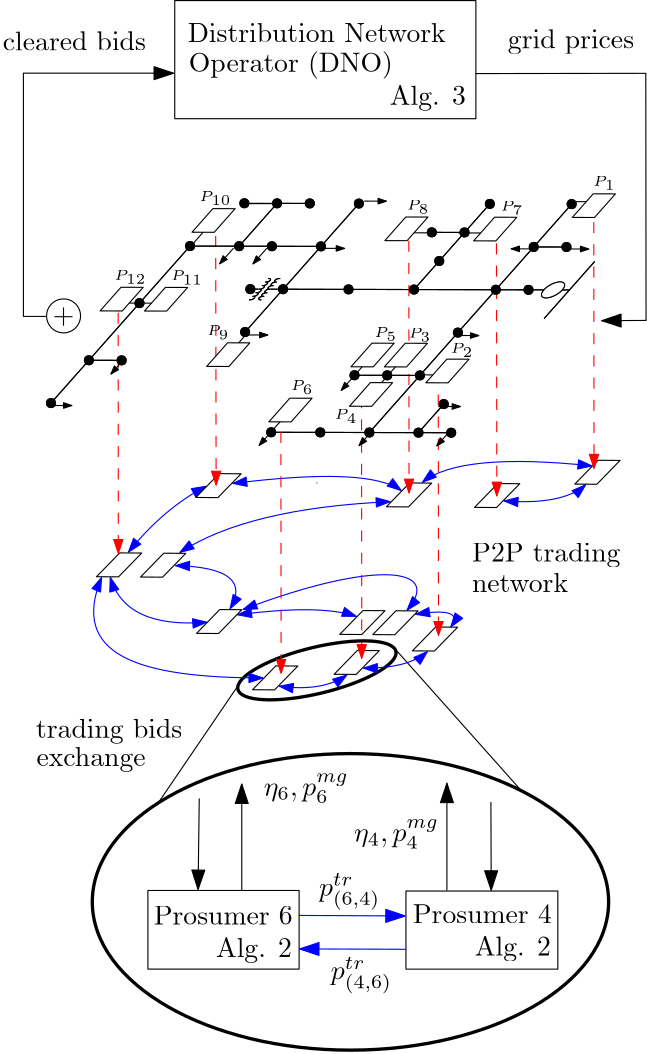 <?xml version="1.0"?>
<!DOCTYPE ipe SYSTEM "ipe.dtd">
<ipe version="70218" creator="Ipe 7.2.23">
<info created="D:20210319153732" modified="D:20220116161830"/>
<ipestyle name="basic">
<symbol name="arrow/arc(spx)">
<path stroke="sym-stroke" fill="sym-stroke" pen="sym-pen">
0 0 m
-1 0.333 l
-1 -0.333 l
h
</path>
</symbol>
<symbol name="arrow/farc(spx)">
<path stroke="sym-stroke" fill="white" pen="sym-pen">
0 0 m
-1 0.333 l
-1 -0.333 l
h
</path>
</symbol>
<symbol name="arrow/ptarc(spx)">
<path stroke="sym-stroke" fill="sym-stroke" pen="sym-pen">
0 0 m
-1 0.333 l
-0.8 0 l
-1 -0.333 l
h
</path>
</symbol>
<symbol name="arrow/fptarc(spx)">
<path stroke="sym-stroke" fill="white" pen="sym-pen">
0 0 m
-1 0.333 l
-0.8 0 l
-1 -0.333 l
h
</path>
</symbol>
<symbol name="mark/circle(sx)" transformations="translations">
<path fill="sym-stroke">
0.6 0 0 0.6 0 0 e
0.4 0 0 0.4 0 0 e
</path>
</symbol>
<symbol name="mark/disk(sx)" transformations="translations">
<path fill="sym-stroke">
0.6 0 0 0.6 0 0 e
</path>
</symbol>
<symbol name="mark/fdisk(sfx)" transformations="translations">
<group>
<path fill="sym-fill">
0.5 0 0 0.5 0 0 e
</path>
<path fill="sym-stroke" fillrule="eofill">
0.6 0 0 0.6 0 0 e
0.4 0 0 0.4 0 0 e
</path>
</group>
</symbol>
<symbol name="mark/box(sx)" transformations="translations">
<path fill="sym-stroke" fillrule="eofill">
-0.6 -0.6 m
0.6 -0.6 l
0.6 0.6 l
-0.6 0.6 l
h
-0.4 -0.4 m
0.4 -0.4 l
0.4 0.4 l
-0.4 0.4 l
h
</path>
</symbol>
<symbol name="mark/square(sx)" transformations="translations">
<path fill="sym-stroke">
-0.6 -0.6 m
0.6 -0.6 l
0.6 0.6 l
-0.6 0.6 l
h
</path>
</symbol>
<symbol name="mark/fsquare(sfx)" transformations="translations">
<group>
<path fill="sym-fill">
-0.5 -0.5 m
0.5 -0.5 l
0.5 0.5 l
-0.5 0.5 l
h
</path>
<path fill="sym-stroke" fillrule="eofill">
-0.6 -0.6 m
0.6 -0.6 l
0.6 0.6 l
-0.6 0.6 l
h
-0.4 -0.4 m
0.4 -0.4 l
0.4 0.4 l
-0.4 0.4 l
h
</path>
</group>
</symbol>
<symbol name="mark/cross(sx)" transformations="translations">
<group>
<path fill="sym-stroke">
-0.43 -0.57 m
0.57 0.43 l
0.43 0.57 l
-0.57 -0.43 l
h
</path>
<path fill="sym-stroke">
-0.43 0.57 m
0.57 -0.43 l
0.43 -0.57 l
-0.57 0.43 l
h
</path>
</group>
</symbol>
<symbol name="arrow/fnormal(spx)">
<path stroke="sym-stroke" fill="white" pen="sym-pen">
0 0 m
-1 0.333 l
-1 -0.333 l
h
</path>
</symbol>
<symbol name="arrow/pointed(spx)">
<path stroke="sym-stroke" fill="sym-stroke" pen="sym-pen">
0 0 m
-1 0.333 l
-0.8 0 l
-1 -0.333 l
h
</path>
</symbol>
<symbol name="arrow/fpointed(spx)">
<path stroke="sym-stroke" fill="white" pen="sym-pen">
0 0 m
-1 0.333 l
-0.8 0 l
-1 -0.333 l
h
</path>
</symbol>
<symbol name="arrow/linear(spx)">
<path stroke="sym-stroke" pen="sym-pen">
-1 0.333 m
0 0 l
-1 -0.333 l
</path>
</symbol>
<symbol name="arrow/fdouble(spx)">
<path stroke="sym-stroke" fill="white" pen="sym-pen">
0 0 m
-1 0.333 l
-1 -0.333 l
h
-1 0 m
-2 0.333 l
-2 -0.333 l
h
</path>
</symbol>
<symbol name="arrow/double(spx)">
<path stroke="sym-stroke" fill="sym-stroke" pen="sym-pen">
0 0 m
-1 0.333 l
-1 -0.333 l
h
-1 0 m
-2 0.333 l
-2 -0.333 l
h
</path>
</symbol>
<anglesize name="22.5 deg" value="22.5"/>
<anglesize name="30 deg" value="30"/>
<anglesize name="45 deg" value="45"/>
<anglesize name="60 deg" value="60"/>
<anglesize name="90 deg" value="90"/>
<arrowsize name="large" value="10"/>
<arrowsize name="small" value="5"/>
<arrowsize name="tiny" value="3"/>
<color name="blue" value="0 0 1"/>
<color name="brown" value="0.647 0.165 0.165"/>
<color name="darkblue" value="0 0 0.545"/>
<color name="darkcyan" value="0 0.545 0.545"/>
<color name="darkgray" value="0.663"/>
<color name="darkgreen" value="0 0.392 0"/>
<color name="darkmagenta" value="0.545 0 0.545"/>
<color name="darkorange" value="1 0.549 0"/>
<color name="darkred" value="0.545 0 0"/>
<color name="gold" value="1 0.843 0"/>
<color name="gray" value="0.745"/>
<color name="green" value="0 1 0"/>
<color name="lightblue" value="0.678 0.847 0.902"/>
<color name="lightcyan" value="0.878 1 1"/>
<color name="lightgray" value="0.827"/>
<color name="lightgreen" value="0.565 0.933 0.565"/>
<color name="lightyellow" value="1 1 0.878"/>
<color name="navy" value="0 0 0.502"/>
<color name="orange" value="1 0.647 0"/>
<color name="pink" value="1 0.753 0.796"/>
<color name="purple" value="0.627 0.125 0.941"/>
<color name="red" value="1 0 0"/>
<color name="seagreen" value="0.18 0.545 0.341"/>
<color name="turquoise" value="0.251 0.878 0.816"/>
<color name="violet" value="0.933 0.51 0.933"/>
<color name="yellow" value="1 1 0"/>
<dashstyle name="dash dot dotted" value="[4 2 1 2 1 2] 0"/>
<dashstyle name="dash dotted" value="[4 2 1 2] 0"/>
<dashstyle name="dashed" value="[4] 0"/>
<dashstyle name="dotted" value="[1 3] 0"/>
<gridsize name="10 pts (~3.5 mm)" value="10"/>
<gridsize name="14 pts (~5 mm)" value="14"/>
<gridsize name="16 pts (~6 mm)" value="16"/>
<gridsize name="20 pts (~7 mm)" value="20"/>
<gridsize name="28 pts (~10 mm)" value="28"/>
<gridsize name="32 pts (~12 mm)" value="32"/>
<gridsize name="4 pts" value="4"/>
<gridsize name="56 pts (~20 mm)" value="56"/>
<gridsize name="8 pts (~3 mm)" value="8"/>
<opacity name="10%" value="0.1"/>
<opacity name="30%" value="0.3"/>
<opacity name="50%" value="0.5"/>
<opacity name="75%" value="0.75"/>
<pen name="fat" value="1.2"/>
<pen name="heavier" value="0.8"/>
<pen name="ultrafat" value="2"/>
<symbolsize name="large" value="5"/>
<symbolsize name="small" value="2"/>
<symbolsize name="tiny" value="1.1"/>
<textsize name="Huge" value="\Huge"/>
<textsize name="LARGE" value="\LARGE"/>
<textsize name="Large" value="\Large"/>
<textsize name="footnote" value="\footnotesize"/>
<textsize name="huge" value="\huge"/>
<textsize name="large" value="\large"/>
<textsize name="small" value="\small"/>
<textsize name="tiny" value="\tiny"/>
<textstyle name="center" begin="\begin{center}" end="\end{center}"/>
<textstyle name="item" begin="\begin{itemize}\item{}" end="\end{itemize}"/>
<textstyle name="itemize" begin="\begin{itemize}" end="\end{itemize}"/>
<tiling name="falling" angle="-60" step="4" width="1"/>
<tiling name="rising" angle="30" step="4" width="1"/>
</ipestyle>
<page>
<layer name="alpha"/>
<view layers="alpha" active="alpha"/>
<path layer="alpha" matrix="-0.119815 -0.123008 0.173418 -0.00119938 246.345 536.494" stroke="blue" arrow="normal/small" rarrow="normal/small">
96.9646 95.6277 m
44.8248 340.329
114.147 457.052 c
</path>
<path matrix="-0.116077 -0.119169 0.168141 -0.00116289 247.589 533.878" stroke="black" cap="1">
75.0422 253.825 m
75.0422 253.825 l
</path>
<path matrix="-0.119398 -0.122579 0.182921 -0.00126511 244.266 535.197" stroke="blue" arrow="normal/small" rarrow="normal/small">
95.5841 47.6963 m
160.802 7.10618
288.957 21.7004 c
</path>
<path matrix="-0.117503 -0.120634 0.169281 -0.00117077 244.602 533.866" stroke="blue" arrow="normal/small" rarrow="normal/small">
321.794 141.19 m
325.899 311.76
448.581 345.053 c
</path>
<path matrix="-0.11798 -0.121124 0.174042 -0.0012037 243.987 534.301" stroke="blue" arrow="normal/small" rarrow="normal/small">
360.339 32.7386 m
511.663 167.038
490.586 320.523 c
</path>
<path matrix="-0.109583 -0.112503 0.174221 -0.00120494 239.972 530.512" stroke="blue" arrow="normal/small" rarrow="normal/small">
470.089 370.629 m
433.947 518.161
472.459 617.108 c
</path>
<path matrix="-0.116357 -0.119457 0.167916 -0.00116133 246.767 533.159" stroke="blue" arrow="normal/small" rarrow="normal/small">
449.075 360.168 m
296.803 536.732
316.948 699.077
447.89 710.927 c
</path>
<path matrix="-0.115049 -0.118115 0.172023 -0.00118974 245.955 535.085" stroke="blue" arrow="normal/small" rarrow="normal/small">
136.345 689.869 m
148.195 820.218
85.9825 826.736 c
</path>
<path matrix="-0.116422 -0.119524 0.168591 -0.001166 246.155 534.194" stroke="blue" arrow="normal/small" rarrow="normal/small">
287.954 116.445 m
153.954 169.445
131.954 457.445 c
</path>
<path matrix="-0.710826 -0.729766 1.05387 -0.00728874 -168.598 807.278" stroke="blue" arrow="normal/small" rarrow="normal/small">
444.52 760.731 m
440.432 774.966
450.58 776.799 c
</path>
<path matrix="-0.696128 -0.714677 0.991343 -0.00685628 -241.717 686.776" stroke="black">
208 784 m
208 776 l
220 776 l
220 784 l
h
</path>
<path matrix="-0.696128 -0.714677 0.991343 -0.00685628 -314.45 632.597" stroke="black">
208 784 m
208 776 l
220 776 l
220 784 l
h
</path>
<path matrix="-0.696128 -0.714677 0.991343 -0.00685628 -326.346 632.679" stroke="black">
208 784 m
208 776 l
220 776 l
220 784 l
h
</path>
<path matrix="-0.696128 -0.714677 0.991343 -0.00685628 -328.372 618.304" stroke="black">
208 784 m
208 776 l
220 776 l
220 784 l
h
</path>
<path matrix="-0.696128 -0.714677 0.991343 -0.00685628 -357.734 612.751" stroke="black">
208 784 m
208 776 l
220 776 l
220 784 l
h
</path>
<path matrix="-0.696128 -0.714677 0.991343 -0.00685628 -300.192 626.743" stroke="black">
208 784 m
208 776 l
220 776 l
220 784 l
h
</path>
<path matrix="-0.696128 -0.714677 0.991343 -0.00685628 -309.551 678.611" stroke="black">
208 784 m
208 776 l
220 776 l
220 784 l
h
</path>
<path matrix="-0.696128 -0.714677 0.991343 -0.00685628 -398.058 653.321" stroke="black">
208 784 m
208 776 l
220 776 l
220 784 l
h
</path>
<path matrix="-0.696128 -0.714677 0.991343 -0.00685628 -378.144 681.963" stroke="black">
208 784 m
208 776 l
220 776 l
220 784 l
h
</path>
<path matrix="-0.696128 -0.714677 0.991343 -0.00685628 -377.896 633.036" stroke="black">
208 784 m
208 776 l
220 776 l
220 784 l
h
</path>
<path matrix="-0.696128 -0.714677 0.991343 -0.00685628 -277.828 678.391" stroke="black">
208 784 m
208 776 l
220 776 l
220 784 l
h
</path>
<path matrix="-0.696128 -0.714677 0.991343 -0.00685628 -413.919 653.431" stroke="black">
208 784 m
208 776 l
220 776 l
220 784 l
h
</path>
<path matrix="-0.687777 -0.706103 0.989982 -0.00684687 -128.363 797.966" stroke="blue" arrow="normal/small" rarrow="normal/small">
379.765 716.317 m
364.316 719.24
370.913 771.766 c
</path>
<path matrix="1.79554 0 0 0.851246 -308.211 86.1912" stroke="red" dash="dashed" arrow="normal/small">
383.978 634.801 m
384.027 521.25 l
</path>
<path matrix="2.8807 0 0 0.871606 -759.929 65.5987" stroke="red" dash="dashed" arrow="normal/small">
383.978 634.801 m
384.027 521.25 l
</path>
<path matrix="1.76049 0 0 0.834629 -350.737 34.6982" stroke="red" dash="dashed" arrow="normal/small">
383.978 634.801 m
384.027 521.25 l
</path>
<path matrix="1.83673 0 0 0.870774 -390.617 67.1055" stroke="red" dash="dashed" arrow="normal/small">
383.978 634.801 m
384.027 521.25 l
</path>
<path matrix="1.27555 0 0 0.833617 -279.767 64.7405" stroke="red" dash="dashed" arrow="normal/small">
383.978 634.801 m
384.027 521.25 l
</path>
<path matrix="3.41987 0 0 0.860771 -1068.04 75.1737" stroke="red" dash="dashed" arrow="normal/small">
383.978 634.801 m
384.027 521.25 l
</path>
<path matrix="0.678521 0 0 0.882318 78.0606 62.8187" stroke="black">
224.5 720.24 m
224.5 672.031 l
384.27 672.031 l
384.27 720.24 l
h
</path>
<use matrix="-0.284473 -0.321206 0.36822 -0.00094181 136.806 651.381" name="mark/disk(sx)" pos="80 704" size="normal" stroke="black"/>
<use matrix="-0.284473 -0.321206 0.36822 -0.00094181 136.806 651.381" name="mark/disk(sx)" pos="128 704" size="normal" stroke="black"/>
<use matrix="-0.284473 -0.321206 0.36822 -0.00094181 136.806 651.381" name="mark/disk(sx)" pos="176 704" size="normal" stroke="black"/>
<use matrix="-0.284473 -0.321206 0.36822 -0.00094181 136.806 651.381" name="mark/disk(sx)" pos="224 704" size="normal" stroke="black"/>
<use matrix="-0.284473 -0.321206 0.36822 -0.00094181 136.806 651.381" name="mark/disk(sx)" pos="272 704" size="normal" stroke="black"/>
<use matrix="-0.284473 -0.321206 0.36822 -0.00094181 132.255 646.241" name="mark/disk(sx)" pos="320 704" size="normal" stroke="black"/>
<use matrix="-0.284473 -0.321206 0.36822 -0.00094181 132.255 646.241" name="mark/disk(sx)" pos="320 752" size="normal" stroke="black"/>
<use matrix="-0.284473 -0.321206 0.36822 -0.00094181 132.255 646.241" name="mark/disk(sx)" pos="320 784" size="normal" stroke="black"/>
<use matrix="-0.284473 -0.321206 0.36822 -0.00094181 132.255 646.241" name="mark/disk(sx)" pos="288 752" size="normal" stroke="black"/>
<use matrix="-0.284473 -0.321206 0.36822 -0.00094181 132.255 646.241" name="mark/disk(sx)" pos="320 656" size="normal" stroke="black"/>
<use matrix="-0.284473 -0.321206 0.36822 -0.00094181 132.255 646.241" name="mark/disk(sx)" pos="320 608" size="normal" stroke="black"/>
<use matrix="-0.284473 -0.321206 0.36822 -0.00094181 136.806 651.381" name="mark/disk(sx)" pos="272 672" size="normal" stroke="black"/>
<use matrix="-0.284473 -0.321206 0.36822 -0.00094181 136.806 651.381" name="mark/disk(sx)" pos="272 640" size="normal" stroke="black"/>
<path matrix="-0.284473 -0.321206 0.36822 -0.00094181 136.806 651.381" stroke="black">
336 784 m
336 752 l
336 752 l
</path>
<path matrix="-0.284473 -0.321206 0.36822 -0.00094181 136.806 651.381" stroke="black">
336 752 m
304 752 l
</path>
<path matrix="-0.284473 -0.321206 0.36822 -0.00094181 136.806 651.381" stroke="black">
336 752 m
336 704 l
</path>
<path matrix="-0.284473 -0.321206 0.36822 -0.00094181 136.806 651.381" stroke="black">
336 704 m
336 656 l
</path>
<path matrix="-0.284473 -0.321206 0.36822 -0.00094181 136.806 651.381" stroke="black">
336 656 m
336 608 l
</path>
<path matrix="-0.284473 -0.321206 0.36822 -0.00094181 136.806 651.381" stroke="black">
336 704 m
272 704 l
</path>
<path matrix="-0.284473 -0.321206 0.36822 -0.00094181 136.806 651.381" stroke="black">
272 704 m
272 672 l
</path>
<path matrix="-0.284473 -0.321206 0.36822 -0.00094181 136.806 651.381" stroke="black">
272 672 m
272 640 l
</path>
<path matrix="-0.284473 -0.321206 0.36822 -0.00094181 136.806 651.381" stroke="black">
272 704 m
224 704 l
</path>
<path matrix="-0.284473 -0.321206 0.36822 -0.00094181 136.806 651.381" stroke="black">
224 704 m
176 704 l
</path>
<path matrix="-0.284473 -0.321206 0.36822 -0.00094181 136.806 651.381" stroke="black">
176 704 m
128 704 l
</path>
<path matrix="-0.284473 -0.321206 0.36822 -0.00094181 136.806 651.381" stroke="black">
128 704 m
80 704 l
</path>
<use matrix="-0.284473 -0.321206 0.36822 -0.00094181 136.806 651.381" name="mark/disk(sx)" pos="176 736" size="normal" stroke="black"/>
<use matrix="-0.284473 -0.321206 0.36822 -0.00094181 136.806 651.381" name="mark/disk(sx)" pos="128 736" size="normal" stroke="black"/>
<use matrix="-0.284473 -0.321206 0.36822 -0.00094181 136.806 651.381" name="mark/disk(sx)" pos="176 624" size="normal" stroke="black"/>
<use matrix="-0.284473 -0.321206 0.36822 -0.00094181 136.806 651.381" name="mark/disk(sx)" pos="144 624" size="normal" stroke="black"/>
<use matrix="-0.284473 -0.321206 0.36822 -0.00094181 136.806 651.381" name="mark/disk(sx)" pos="112 624" size="normal" stroke="black"/>
<use matrix="-0.284473 -0.321206 0.36822 -0.00094181 136.806 651.381" name="mark/disk(sx)" pos="80 624" size="normal" stroke="black"/>
<use matrix="-0.284473 -0.321206 0.36822 -0.00094181 136.806 651.381" name="mark/disk(sx)" pos="112 592" size="normal" stroke="black"/>
<use matrix="-0.284473 -0.321206 0.36822 -0.00094181 136.806 651.381" name="mark/disk(sx)" pos="176 560" size="normal" stroke="black"/>
<use matrix="-0.284473 -0.321206 0.36822 -0.00094181 136.806 651.381" name="mark/disk(sx)" pos="176 496" size="normal" stroke="black"/>
<use matrix="-0.284473 -0.321206 0.36822 -0.00094181 136.806 651.381" name="mark/disk(sx)" pos="224 496" size="normal" stroke="black"/>
<use matrix="-0.284473 -0.321206 0.36822 -0.00094181 136.806 651.381" name="mark/disk(sx)" pos="128 496" size="normal" stroke="black"/>
<use matrix="-0.284473 -0.321206 0.36822 -0.00094181 136.806 651.381" name="mark/disk(sx)" pos="80 496" size="normal" stroke="black"/>
<use matrix="-0.284473 -0.321206 0.36822 -0.00094181 136.806 651.381" name="mark/disk(sx)" pos="128 448" size="normal" stroke="black"/>
<use matrix="-0.284473 -0.321206 0.36822 -0.00094181 136.806 651.381" name="mark/disk(sx)" pos="128 416" size="normal" stroke="black"/>
<use matrix="-0.284473 -0.321206 0.36822 -0.00094181 136.806 651.381" name="mark/disk(sx)" pos="128 368" size="normal" stroke="black"/>
<path matrix="-0.284473 -0.321206 0.36822 -0.00094181 136.806 651.381" stroke="black">
176 736 m
176 704 l
</path>
<path matrix="-0.284473 -0.321206 0.36822 -0.00094181 136.806 651.381" stroke="black">
128 736 m
128 704 l
</path>
<path matrix="-0.284473 -0.321206 0.36822 -0.00094181 136.806 651.381" stroke="black">
176 704 m
176 624 l
</path>
<path matrix="-0.284473 -0.321206 0.36822 -0.00094181 136.806 651.381" stroke="black">
176 624 m
176 560 l
</path>
<path matrix="-0.284473 -0.321206 0.36822 -0.00094181 136.806 651.381" stroke="black">
176 624 m
144 624 l
</path>
<path matrix="-0.284473 -0.321206 0.36822 -0.00094181 136.806 651.381" stroke="black">
144 624 m
112 624 l
</path>
<path matrix="-0.284473 -0.321206 0.36822 -0.00094181 136.806 651.381" stroke="black">
112 624 m
80 624 l
</path>
<path matrix="-0.284473 -0.321206 0.36822 -0.00094181 136.806 651.381" stroke="black">
112 624 m
112 592 l
</path>
<path matrix="-0.284473 -0.321206 0.36822 -0.00094181 136.806 651.381" stroke="black">
176 560 m
176 496 l
</path>
<path matrix="-0.284473 -0.321206 0.36822 -0.00094181 136.806 651.381" stroke="black">
176 496 m
224 496 l
</path>
<path matrix="-0.284473 -0.321206 0.36822 -0.00094181 136.806 651.381" stroke="black">
176 496 m
128 496 l
</path>
<path matrix="-0.284473 -0.321206 0.36822 -0.00094181 136.806 651.381" stroke="black">
128 496 m
80 496 l
</path>
<path matrix="-0.284473 -0.321206 0.36822 -0.00094181 136.806 651.381" stroke="black">
128 496 m
128 448 l
</path>
<path matrix="-0.284473 -0.321206 0.36822 -0.00094181 136.806 651.381" stroke="black">
128 448 m
128 416 l
</path>
<path matrix="-0.284473 -0.321206 0.36822 -0.00094181 136.806 651.381" stroke="black">
128 416 m
128 368 l
</path>
<use matrix="-0.284473 -0.321206 0.36822 -0.00094181 136.806 651.381" name="mark/disk(sx)" pos="80 416" size="normal" stroke="black"/>
<use matrix="-0.284473 -0.321206 0.36822 -0.00094181 136.806 651.381" name="mark/disk(sx)" pos="80 448" size="normal" stroke="black"/>
<use matrix="-0.284473 -0.321206 0.36822 -0.00094181 136.806 651.381" name="mark/disk(sx)" pos="80 384" size="normal" stroke="black"/>
<use matrix="-0.284473 -0.321206 0.36822 -0.00094181 136.806 651.381" name="mark/disk(sx)" pos="192 368" size="normal" stroke="black"/>
<use matrix="-0.284473 -0.321206 0.36822 -0.00094181 136.806 651.381" name="mark/disk(sx)" pos="256 368" size="normal" stroke="black"/>
<use matrix="-0.284473 -0.321206 0.36822 -0.00094181 136.806 651.381" name="mark/disk(sx)" pos="304 368" size="normal" stroke="black"/>
<path matrix="-0.284473 -0.321206 0.36822 -0.00094181 136.806 651.381" stroke="black">
128 416 m
80 416 l
</path>
<path matrix="-0.284473 -0.321206 0.36822 -0.00094181 136.806 651.381" stroke="black">
80 416 m
80 448 l
</path>
<path matrix="-0.284473 -0.321206 0.36822 -0.00094181 136.701 651.262" stroke="black">
80 416 m
80 384 l
</path>
<path matrix="-0.284473 -0.321206 0.36822 -0.00094181 136.806 651.381" stroke="black">
128 368 m
192 368 l
</path>
<path matrix="-0.284473 -0.321206 0.36822 -0.00094181 136.806 651.381" stroke="black">
192 368 m
256 368 l
</path>
<path matrix="-0.284473 -0.321206 0.36822 -0.00094181 136.806 651.381" stroke="black">
256 368 m
304 368 l
</path>
<use matrix="-0.284473 -0.321206 0.36822 -0.00094181 136.806 651.381" name="mark/disk(sx)" pos="176 464" size="normal" stroke="black"/>
<path matrix="-0.284473 -0.321206 0.36822 -0.00094181 139.752 651.373" stroke="black">
144 768 m
208 768 l
</path>
<path matrix="-0.284473 -0.321206 0.36822 -0.00094181 136.806 651.381" stroke="black">
176 776 m
176 768 l
</path>
<path matrix="-0.284473 -0.321206 0.36822 -0.00094181 136.806 651.381" stroke="black">
176 752 m
176 736 l
</path>
<path matrix="-0.284473 -0.321206 0.36822 -0.00094181 136.806 651.381" stroke="black" fill="white">
8.94427 0 0 8.94427 176 760 e
</path>
<path matrix="-0.284473 -0.321206 0.36822 -0.00094181 136.806 651.381" stroke="black">
176 464 m
176 472 l
176 472 l
</path>
<path matrix="-0.284473 -0.321206 0.36822 -0.00094181 136.806 651.381" stroke="black">
176 496 m
176 484 l
</path>
<path matrix="-0.284473 -0.321206 0.36822 -0.00094181 136.806 651.381" stroke="black">
164 484 m
164 480
168 480
168 484
168 484
168 480
172 480
172 484
172 484
172 480
176 480
176 484
176 484
176 480
180 480
180 484
180 484
180 480
184 480
184 484
184 484
184 480
188 480
188 484
188 484 c
</path>
<path matrix="0.284473 0.321206 -0.36822 0.00094181 388.69 537.416" stroke="black">
164 484 m
164 480
168 480
168 484
168 484
168 480
172 480
172 484
172 484
172 480
176 480
176 484
176 484
176 480
180 480
180 484
180 484
180 480
184 480
184 484
184 484
184 480
188 480
188 484
188 484 c
</path>
<use matrix="-0.284473 -0.321206 0.36822 -0.00094181 136.806 651.381" name="mark/disk(sx)" pos="256 400" size="normal" stroke="black"/>
<path matrix="-0.284473 -0.321206 0.36822 -0.00094181 136.806 651.381" stroke="black">
256 400 m
256 368 l
</path>
<use matrix="-0.284473 -0.321206 0.36822 -0.00094181 136.806 651.381" name="mark/disk(sx)" pos="80 704" size="normal" stroke="black"/>
<use matrix="-0.284473 -0.321206 0.36822 -0.00094181 136.806 651.381" name="mark/disk(sx)" pos="128 704" size="normal" stroke="black"/>
<use matrix="-0.284473 -0.321206 0.36822 -0.00094181 136.806 651.381" name="mark/disk(sx)" pos="176 704" size="normal" stroke="black"/>
<use matrix="-0.284473 -0.321206 0.36822 -0.00094181 136.806 651.381" name="mark/disk(sx)" pos="224 704" size="normal" stroke="black"/>
<use matrix="-0.284473 -0.321206 0.36822 -0.00094181 136.806 651.381" name="mark/disk(sx)" pos="272 704" size="normal" stroke="black"/>
<use matrix="-0.284473 -0.321206 0.36822 -0.00094181 132.255 646.241" name="mark/disk(sx)" pos="320 704" size="normal" stroke="black"/>
<use matrix="-0.284473 -0.321206 0.36822 -0.00094181 132.255 646.241" name="mark/disk(sx)" pos="320 752" size="normal" stroke="black"/>
<use matrix="-0.284473 -0.321206 0.36822 -0.00094181 132.255 646.241" name="mark/disk(sx)" pos="320 784" size="normal" stroke="black"/>
<use matrix="-0.284473 -0.321206 0.36822 -0.00094181 132.255 646.241" name="mark/disk(sx)" pos="288 752" size="normal" stroke="black"/>
<use matrix="-0.284473 -0.321206 0.36822 -0.00094181 132.255 646.241" name="mark/disk(sx)" pos="320 656" size="normal" stroke="black"/>
<use matrix="-0.284473 -0.321206 0.36822 -0.00094181 132.255 646.241" name="mark/disk(sx)" pos="320 608" size="normal" stroke="black"/>
<use matrix="-0.284473 -0.321206 0.36822 -0.00094181 136.806 651.381" name="mark/disk(sx)" pos="272 672" size="normal" stroke="black"/>
<use matrix="-0.284473 -0.321206 0.36822 -0.00094181 136.806 651.381" name="mark/disk(sx)" pos="272 640" size="normal" stroke="black"/>
<path matrix="-0.284473 -0.321206 0.36822 -0.00094181 136.806 651.381" stroke="black">
336 784 m
336 752 l
336 752 l
</path>
<path matrix="-0.284473 -0.321206 0.36822 -0.00094181 136.806 651.381" stroke="black">
336 752 m
304 752 l
</path>
<path matrix="-0.284473 -0.321206 0.36822 -0.00094181 136.806 651.381" stroke="black">
336 752 m
336 704 l
</path>
<path matrix="-0.284473 -0.321206 0.36822 -0.00094181 136.806 651.381" stroke="black">
336 704 m
336 656 l
</path>
<path matrix="-0.284473 -0.321206 0.36822 -0.00094181 136.806 651.381" stroke="black">
336 656 m
336 608 l
</path>
<path matrix="-0.284473 -0.321206 0.36822 -0.00094181 136.806 651.381" stroke="black">
336 704 m
272 704 l
</path>
<path matrix="-0.284473 -0.321206 0.36822 -0.00094181 136.806 651.381" stroke="black">
272 704 m
272 672 l
</path>
<path matrix="-0.284473 -0.321206 0.36822 -0.00094181 136.806 651.381" stroke="black">
272 672 m
272 640 l
</path>
<path matrix="-0.284473 -0.321206 0.36822 -0.00094181 136.806 651.381" stroke="black">
272 704 m
224 704 l
</path>
<path matrix="-0.284473 -0.321206 0.36822 -0.00094181 136.806 651.381" stroke="black">
224 704 m
176 704 l
</path>
<path matrix="-0.284473 -0.321206 0.36822 -0.00094181 136.806 651.381" stroke="black">
176 704 m
128 704 l
</path>
<path matrix="-0.284473 -0.321206 0.36822 -0.00094181 136.806 651.381" stroke="black">
128 704 m
80 704 l
</path>
<use matrix="-0.284473 -0.321206 0.36822 -0.00094181 136.806 651.381" name="mark/disk(sx)" pos="176 736" size="normal" stroke="black"/>
<use matrix="-0.284473 -0.321206 0.36822 -0.00094181 136.806 651.381" name="mark/disk(sx)" pos="128 736" size="normal" stroke="black"/>
<use matrix="-0.284473 -0.321206 0.36822 -0.00094181 136.806 651.381" name="mark/disk(sx)" pos="176 624" size="normal" stroke="black"/>
<use matrix="-0.284473 -0.321206 0.36822 -0.00094181 136.806 651.381" name="mark/disk(sx)" pos="144 624" size="normal" stroke="black"/>
<use matrix="-0.284473 -0.321206 0.36822 -0.00094181 136.806 651.381" name="mark/disk(sx)" pos="112 624" size="normal" stroke="black"/>
<use matrix="-0.284473 -0.321206 0.36822 -0.00094181 136.806 651.381" name="mark/disk(sx)" pos="80 624" size="normal" stroke="black"/>
<use matrix="-0.284473 -0.321206 0.36822 -0.00094181 136.806 651.381" name="mark/disk(sx)" pos="112 592" size="normal" stroke="black"/>
<use matrix="-0.284473 -0.321206 0.36822 -0.00094181 136.806 651.381" name="mark/disk(sx)" pos="176 560" size="normal" stroke="black"/>
<use matrix="-0.284473 -0.321206 0.36822 -0.00094181 136.806 651.381" name="mark/disk(sx)" pos="176 496" size="normal" stroke="black"/>
<use matrix="-0.284473 -0.321206 0.36822 -0.00094181 136.806 651.381" name="mark/disk(sx)" pos="224 496" size="normal" stroke="black"/>
<use matrix="-0.284473 -0.321206 0.36822 -0.00094181 136.806 651.381" name="mark/disk(sx)" pos="128 496" size="normal" stroke="black"/>
<use matrix="-0.284473 -0.321206 0.36822 -0.00094181 136.806 651.381" name="mark/disk(sx)" pos="80 496" size="normal" stroke="black"/>
<use matrix="-0.284473 -0.321206 0.36822 -0.00094181 136.806 651.381" name="mark/disk(sx)" pos="128 448" size="normal" stroke="black"/>
<use matrix="-0.284473 -0.321206 0.36822 -0.00094181 136.806 651.381" name="mark/disk(sx)" pos="128 416" size="normal" stroke="black"/>
<use matrix="-0.284473 -0.321206 0.36822 -0.00094181 136.806 651.381" name="mark/disk(sx)" pos="128 368" size="normal" stroke="black"/>
<path matrix="-0.284473 -0.321206 0.36822 -0.00094181 136.806 651.381" stroke="black">
176 736 m
176 704 l
</path>
<path matrix="-0.284473 -0.321206 0.36822 -0.00094181 136.806 651.381" stroke="black">
128 736 m
128 704 l
</path>
<path matrix="-0.284473 -0.321206 0.36822 -0.00094181 136.806 651.381" stroke="black">
176 704 m
176 624 l
</path>
<path matrix="-0.284473 -0.321206 0.36822 -0.00094181 136.806 651.381" stroke="black">
176 624 m
176 560 l
</path>
<path matrix="-0.284473 -0.321206 0.36822 -0.00094181 136.806 651.381" stroke="black">
176 624 m
144 624 l
</path>
<path matrix="-0.284473 -0.321206 0.36822 -0.00094181 136.806 651.381" stroke="black">
144 624 m
112 624 l
</path>
<path matrix="-0.284473 -0.321206 0.36822 -0.00094181 136.806 651.381" stroke="black">
112 624 m
80 624 l
</path>
<path matrix="-0.284473 -0.321206 0.36822 -0.00094181 136.806 651.381" stroke="black">
112 624 m
112 592 l
</path>
<path matrix="-0.284473 -0.321206 0.36822 -0.00094181 136.806 651.381" stroke="black">
176 560 m
176 496 l
</path>
<path matrix="-0.284473 -0.321206 0.36822 -0.00094181 136.806 651.381" stroke="black">
176 496 m
224 496 l
</path>
<path matrix="-0.284473 -0.321206 0.36822 -0.00094181 136.806 651.381" stroke="black">
176 496 m
128 496 l
</path>
<path matrix="-0.284473 -0.321206 0.36822 -0.00094181 136.806 651.381" stroke="black">
128 496 m
80 496 l
</path>
<path matrix="-0.284473 -0.321206 0.36822 -0.00094181 136.806 651.381" stroke="black">
128 496 m
128 448 l
</path>
<path matrix="-0.284473 -0.321206 0.36822 -0.00094181 136.806 651.381" stroke="black">
128 448 m
128 416 l
</path>
<path matrix="-0.284473 -0.321206 0.36822 -0.00094181 136.806 651.381" stroke="black">
128 416 m
128 368 l
</path>
<use matrix="-0.284473 -0.321206 0.36822 -0.00094181 136.806 651.381" name="mark/disk(sx)" pos="80 416" size="normal" stroke="black"/>
<use matrix="-0.284473 -0.321206 0.36822 -0.00094181 136.806 651.381" name="mark/disk(sx)" pos="80 448" size="normal" stroke="black"/>
<use matrix="-0.284473 -0.321206 0.36822 -0.00094181 136.806 651.381" name="mark/disk(sx)" pos="80 384" size="normal" stroke="black"/>
<use matrix="-0.284473 -0.321206 0.36822 -0.00094181 136.806 651.381" name="mark/disk(sx)" pos="192 368" size="normal" stroke="black"/>
<use matrix="-0.284473 -0.321206 0.36822 -0.00094181 136.806 651.381" name="mark/disk(sx)" pos="256 368" size="normal" stroke="black"/>
<use matrix="-0.284473 -0.321206 0.36822 -0.00094181 136.806 651.381" name="mark/disk(sx)" pos="304 368" size="normal" stroke="black"/>
<path matrix="-0.284473 -0.321206 0.36822 -0.00094181 136.806 651.381" stroke="black">
128 416 m
80 416 l
</path>
<path matrix="-0.284473 -0.321206 0.36822 -0.00094181 136.806 651.381" stroke="black">
80 416 m
80 448 l
</path>
<path matrix="-0.284473 -0.321206 0.36822 -0.00094181 136.806 651.381" stroke="black">
80 416 m
80 384 l
</path>
<path matrix="-0.284473 -0.321206 0.36822 -0.00094181 136.806 651.381" stroke="black">
128 368 m
192 368 l
</path>
<path matrix="-0.284473 -0.321206 0.36822 -0.00094181 136.806 651.381" stroke="black">
192 368 m
256 368 l
</path>
<path matrix="-0.284473 -0.321206 0.36822 -0.00094181 136.806 651.381" stroke="black">
256 368 m
304 368 l
</path>
<use matrix="-0.284473 -0.321206 0.36822 -0.00094181 136.806 651.381" name="mark/disk(sx)" pos="176 464" size="normal" stroke="black"/>
<path matrix="-0.284473 -0.321206 0.36822 -0.00094181 139.752 651.373" stroke="black">
144 768 m
208 768 l
</path>
<path matrix="-0.284473 -0.321206 0.36822 -0.00094181 136.806 651.381" stroke="black">
176 776 m
176 768 l
</path>
<path matrix="-0.284473 -0.321206 0.36822 -0.00094181 136.806 651.381" stroke="black">
176 752 m
176 736 l
</path>
<path matrix="-0.284473 -0.321206 0.36822 -0.00094181 136.806 651.381" stroke="black" fill="white">
8.94427 0 0 8.94427 176 760 e
</path>
<path matrix="-0.284473 -0.321206 0.36822 -0.00094181 136.806 651.381" stroke="black">
176 464 m
176 472 l
176 472 l
</path>
<path matrix="-0.284473 -0.321206 0.36822 -0.00094181 136.806 651.381" stroke="black">
176 496 m
176 484 l
</path>
<path matrix="-0.284473 -0.321206 0.36822 -0.00094181 136.806 651.381" stroke="black">
164 484 m
164 480
168 480
168 484
168 484
168 480
172 480
172 484
172 484
172 480
176 480
176 484
176 484
176 480
180 480
180 484
180 484
180 480
184 480
184 484
184 484
184 480
188 480
188 484
188 484 c
</path>
<path matrix="0.284473 0.321206 -0.36822 0.00094181 388.69 537.416" stroke="black">
164 484 m
164 480
168 480
168 484
168 484
168 480
172 480
172 484
172 484
172 480
176 480
176 484
176 484
176 480
180 480
180 484
180 484
180 480
184 480
184 484
184 484
184 480
188 480
188 484
188 484 c
</path>
<use matrix="-0.284473 -0.321206 0.36822 -0.00094181 136.806 651.381" name="mark/disk(sx)" pos="256 400" size="normal" stroke="black"/>
<path matrix="-0.284473 -0.321206 0.36822 -0.00094181 136.806 651.381" stroke="black">
256 400 m
256 368 l
</path>
<text matrix="-0.627558 -0.708592 0.999225 -0.00255574 -292.003 758.353" transformations="translations" pos="176 784" stroke="black" type="label" width="8.249" height="3.408" depth="1.49" valign="baseline" size="tiny" style="math">P_1</text>
<path matrix="-0.627558 -0.708592 0.999225 -0.00255574 -263.822 778.1" stroke="black" fill="1">
208 784 m
208 776 l
220 776 l
220 784 l
h
</path>
<text matrix="-0.627558 -0.708592 0.999225 -0.00255574 -358.403 703.685" transformations="translations" pos="176 784" stroke="black" type="label" width="8.249" height="3.408" depth="1.49" valign="baseline" size="tiny" style="math">P_{3}</text>
<path matrix="-0.627558 -0.708592 0.999225 -0.00255574 -331.501 724.299" stroke="black" fill="1">
208 784 m
208 776 l
220 776 l
220 784 l
h
</path>
<text matrix="-0.627558 -0.708592 0.999225 -0.00255574 -370.715 703.908" transformations="translations" pos="176 784" stroke="black" type="label" width="8.249" height="3.408" depth="1.49" valign="baseline" size="tiny" style="math">P_{5}</text>
<path matrix="-0.627558 -0.708592 0.999225 -0.00255574 -343.491 724.329" stroke="black">
208 784 m
208 776 l
220 776 l
220 784 l
h
</path>
<text matrix="-0.627558 -0.708592 0.999225 -0.00255574 -385.027 674.421" transformations="translations" pos="176 784" stroke="black" type="label" width="8.249" height="3.408" depth="1.49" valign="baseline" size="tiny" style="math">P_{4}</text>
<text matrix="-0.627558 -0.708592 0.999225 -0.00255574 -400.823 684.795" transformations="translations" pos="176 784" stroke="black" type="label" width="8.249" height="3.408" depth="1.49" valign="baseline" size="tiny" style="math">P_{6}</text>
<text matrix="-0.627558 -0.708592 0.999225 -0.00255574 -343.256 698.229" transformations="translations" pos="176 784" stroke="black" type="label" width="8.249" height="3.408" depth="1.49" valign="baseline" size="tiny" style="math">P_{2}</text>
<path matrix="-0.627558 -0.708592 0.999225 -0.00255574 -316.537 718.579" stroke="black" fill="1">
208 784 m
208 776 l
220 776 l
220 784 l
h
</path>
<text matrix="-0.627558 -0.708592 0.999225 -0.00255574 -359.074 749.774" transformations="translations" pos="176 784" stroke="black" type="label" width="8.249" height="3.408" depth="1.49" valign="baseline" size="tiny" style="math">P_8</text>
<path matrix="-0.627558 -0.708592 0.999225 -0.00255574 -331.306 769.751" stroke="black" fill="1">
208 784 m
208 776 l
220 776 l
220 784 l
h
</path>
<text matrix="-0.627558 -0.708592 0.999225 -0.00255574 -444.002 724.314" transformations="translations" pos="176 784" stroke="black" type="label" width="11.639" height="3.408" depth="1.49" valign="baseline" size="tiny" style="math">P_{11}</text>
<path matrix="-0.627558 -0.708592 0.999225 -0.00255574 -417.848 744.405" stroke="black">
208 784 m
208 776 l
220 776 l
220 784 l
h
</path>
<text matrix="-0.627558 -0.708592 0.999225 -0.00255574 -433.721 752.875" transformations="translations" pos="176 784" stroke="black" type="label" width="11.639" height="3.408" depth="1.49" valign="baseline" size="tiny" style="math">P_{10}</text>
<path matrix="-0.627558 -0.708592 0.999225 -0.00255574 -400.74 772.769" stroke="black" fill="1">
208 784 m
208 776 l
220 776 l
220 784 l
h
</path>
<text matrix="-0.627558 -0.708592 0.999225 -0.00255574 -431.042 704.478" transformations="translations" pos="176 784" stroke="black" type="label" width="8.249" height="3.408" depth="1.49" valign="baseline" size="tiny" style="math">P_9</text>
<path matrix="-0.627558 -0.708592 0.999225 -0.00255574 -395.451 724.462" stroke="black" fill="1">
208 784 m
208 776 l
220 776 l
220 784 l
h
</path>
<text matrix="-0.627558 -0.708592 0.999225 -0.00255574 -325.274 749.41" transformations="translations" pos="176 784" stroke="black" type="label" width="8.249" height="3.408" depth="1.49" valign="baseline" size="tiny" style="math">P_7</text>
<path matrix="-0.627558 -0.708592 0.999225 -0.00255574 -299.331 769.669" stroke="black" fill="1">
208 784 m
208 776 l
220 776 l
220 784 l
h
</path>
<path matrix="-0.627558 -0.708592 0.999225 -0.00255574 -259.825 778.09" stroke="black">
212 768 m
212 772 l
</path>
<path matrix="-0.627558 -0.708592 0.999225 -0.00255574 -259.825 778.09" stroke="black">
300 768 m
300 772 l
</path>
<path matrix="-0.627558 -0.708592 0.999225 -0.00255574 -259.825 778.09" stroke="black">
300 756 m
296 756 l
</path>
<path matrix="-0.627558 -0.708592 0.999225 -0.00255574 -259.825 778.09" stroke="black">
300 756 m
304 756 l
</path>
<path matrix="-0.627558 -0.708592 0.999225 -0.00255574 -259.825 778.09" stroke="black">
300 744 m
296 744 l
</path>
<path matrix="-0.627558 -0.708592 0.999225 -0.00255574 -259.825 778.09" stroke="black">
324 732 m
328 732 l
</path>
<path matrix="-0.627558 -0.708592 0.999225 -0.00255574 -259.825 778.09" stroke="black">
228 720 m
228 728 l
</path>
<path matrix="-0.627558 -0.708592 0.999225 -0.00255574 -259.825 778.09" stroke="black">
284 692 m
280 692 l
</path>
<path matrix="-0.627558 -0.708592 0.999225 -0.00255574 -259.825 778.09" stroke="black">
264 648 m
264 644 l
</path>
<path matrix="-0.627558 -0.708592 0.999225 -0.00255574 -259.825 778.09" stroke="black">
228 644 m
236 644 l
</path>
<path matrix="-0.627558 -0.708592 0.999225 -0.00255574 -259.825 778.09" stroke="black">
228 736 m
228 744 l
</path>
<text matrix="-0.627558 -0.708592 0.999225 -0.00255574 -464.342 724.53" transformations="translations" pos="176 784" stroke="black" type="label" width="11.639" height="3.408" depth="1.49" valign="baseline" size="tiny" style="math">P_{12}</text>
<path matrix="-0.627558 -0.708592 0.999225 -0.00255574 -433.836 744.446" stroke="black" fill="1">
208 784 m
208 776 l
220 776 l
220 784 l
h
</path>
<path matrix="-0.627558 -0.708592 0.999225 -0.00255574 -259.825 778.09" stroke="black">
264 640 m
264 644 l
</path>
<path matrix="-0.627558 -0.708592 0.999225 -0.00255574 -259.825 778.09" stroke="black" arrow="normal/tiny">
328 732 m
336 732 l
</path>
<path matrix="-0.627558 -0.708592 0.999225 -0.00255574 -259.825 778.09" stroke="black" arrow="normal/tiny">
280 692 m
280 700 l
</path>
<path matrix="-0.627558 -0.708592 0.999225 -0.00255574 -259.825 778.09" stroke="black" arrow="normal/tiny">
212 692 m
212 700 l
</path>
<path matrix="-0.627558 -0.708592 0.999225 -0.00255574 -259.825 778.09" stroke="black" arrow="normal/tiny">
316 644 m
316 652 l
</path>
<path matrix="-0.627558 -0.708592 0.999225 -0.00255574 -259.825 778.09" stroke="black" arrow="normal/tiny">
236 672 m
244 672 l
</path>
<path matrix="-0.627558 -0.708592 0.999225 -0.00255574 -259.825 778.09" stroke="black" arrow="normal/tiny">
292 656 m
300 656 l
</path>
<path matrix="-0.627558 -0.708592 0.999225 -0.00255574 -259.825 778.09" stroke="black" arrow="normal/tiny">
236 692 m
236 700 l
</path>
<path matrix="-0.627558 -0.708592 0.999225 -0.00255574 -259.825 778.09" stroke="black" arrow="normal/tiny">
236 780 m
236 788 l
</path>
<path matrix="-0.627558 -0.708592 0.999225 -0.00255574 -259.825 778.09" stroke="black" arrow="normal/tiny">
236 768 m
236 760 l
</path>
<path matrix="-0.627558 -0.708592 0.999225 -0.00255574 -259.825 778.09" stroke="black" arrow="normal/tiny">
280 768 m
280 776 l
</path>
<path matrix="-0.627558 -0.708592 0.999225 -0.00255574 -259.825 778.09" stroke="black" arrow="normal/tiny">
300 744 m
308 744 l
</path>
<path matrix="-0.627558 -0.708592 0.999225 -0.00255574 -259.825 778.09" stroke="black" arrow="normal/tiny">
328 796 m
336 796 l
</path>
<path matrix="-0.627558 -0.708592 0.999225 -0.00255574 -271.815 778.121" stroke="black" arrow="normal/tiny">
236 672 m
244 672 l
</path>
<path matrix="-0.627558 -0.708592 0.999225 -0.00255574 -266.429 752.54" stroke="black" arrow="normal/tiny">
280 768 m
280 776 l
</path>
<text matrix="1 0 0 1 -15.5247 -80.8233" transformations="translations" pos="323.316 741.625" stroke="black" type="label" width="27.397" height="6.926" depth="1.93" valign="baseline">Alg. 3</text>
<text matrix="1 0 0 1 -105.025 -27.9209" transformations="translations" pos="442.456 524.256" stroke="black" type="label" width="53.439" height="6.926" depth="1.93" valign="baseline">P2P trading</text>
<text matrix="1 0 0 1 -128.267 -58.7373" transformations="translations" pos="465.638 544.147" stroke="black" type="label" width="34.62" height="6.918" depth="0" valign="baseline">network</text>
<text matrix="1 0.00051801 -0.00051801 1 -158.814 107.012" pos="509.404 573.823" stroke="black" type="label" width="45.496" height="6.926" depth="1.93" valign="baseline">grid prices</text>
<text matrix="0.999996 0.00281711 -0.00281711 0.999996 -334.077 117.384" pos="504.16 561.507" stroke="black" type="label" width="51.557" height="6.918" depth="0" valign="baseline">cleared bids</text>
<path matrix="0.49106 0 0.361576 0.227193 16.9612 356.302" stroke="black" pen="fat">
46.7262 0 0 46.7262 211.927 443.988 e
</path>
<path matrix="-0.120768 -0.123986 0.174277 -0.00120533 244.509 535.271" stroke="blue" arrow="normal/small" rarrow="normal/small">
360.069 17.336 m
583.23 105.863
648.997 290.722
646.627 549.051 c
</path>
<path matrix="1.76397 0 0 0.83628 -408.733 20.1667" stroke="red" dash="dashed" arrow="normal/small">
383.978 634.801 m
384.027 521.25 l
</path>
<path matrix="1.74777 0 0 0.828599 -373.478 29.5259" stroke="red" dash="dashed" arrow="normal/small">
383.978 634.801 m
384.027 521.25 l
</path>
<path matrix="1.03606 0 0 1.04303 -9.64948 -8.53794" stroke="black">
203.548 368.075 m
253.3 440.659 l
</path>
<path matrix="0.979102 0 0 0.972272 6.97064 21.3613" stroke="black">
309.958 455.317 m
387.476 367.652 l
</path>
<path matrix="1.01416 0 0 0.582447 -14.6211 168.925" stroke="black" fill="white" pen="fat">
91.6424 0 0 91.6424 303.962 351.79 e
</path>
<text matrix="1 0 0 1 -11.7573 1.58381" pos="256.966 352.355" stroke="black" type="label" width="27.397" height="6.926" depth="1.93" valign="baseline">Alg. 2</text>
<text matrix="1 0 0 1 -42.2056 -6.86994" pos="265.02 372.518" stroke="black" type="label" width="50.062" height="6.808" depth="0" valign="baseline">Prosumer 6</text>
<path matrix="0.995536 0 0 1.2791 -15.0209 -91.512" stroke="black">
236.803 367.012 m
236.803 344.88 l
291.48 344.88 l
291.48 367.012 l
h
</path>
<text matrix="1 0 0 1 81.4445 2.17155" pos="256.966 352.355" stroke="black" type="label" width="27.397" height="6.926" depth="1.93" valign="baseline">Alg. 2</text>
<text matrix="1 0 0 1 51.0547 -6.38923" pos="265.02 372.518" stroke="black" type="label" width="50.062" height="6.808" depth="0" valign="baseline">Prosumer 4</text>
<path matrix="1 0 0 1.27034 76.8162 -88.506" stroke="black">
236.803 367.012 m
236.803 344.88 l
291.48 344.88 l
291.48 367.012 l
h
</path>
<path matrix="1 0 0 1 0.321488 -2.71253" stroke="blue" arrow="normal/normal">
274.728 371.658 m
313.038 371.466 l
</path>
<path matrix="1 0 0 1 0.518393 0.915" stroke="blue" arrow="normal/normal">
313.038 355.846 m
274.792 355.974 l
</path>
<text matrix="1 0 0 1 -8.13852 -4.47704" pos="290.458 380.515" stroke="black" type="label" width="22.046" height="7.907" depth="4.95" valign="baseline" style="math">p_{(6,4)}^{tr}</text>
<text matrix="1 0 0 1 -3.86907 -34.5686" pos="290.458 380.515" stroke="black" type="label" width="22.046" height="7.907" depth="4.95" valign="baseline" style="math">p_{(4,6)}^{tr}</text>
<path matrix="-0.627558 -0.708592 0.999225 -0.00255574 -344.052 710.127" stroke="black" fill="1">
208 784 m
208 776 l
220 776 l
220 784 l
h
</path>
<path matrix="-0.627558 -0.708592 0.999225 -0.00255574 -373.054 704.519" stroke="black" fill="1">
208 784 m
208 776 l
220 776 l
220 784 l
h
</path>
<text matrix="1 0 0 1 -83.8143 109.178" pos="264.278 323.768" stroke="black" type="label" width="52.664" height="6.926" depth="1.93" valign="baseline">trading bids</text>
<path matrix="0.933698 -0.0172418 0.0151139 1.06516 8.96513 -16.7187" stroke="black" arrow="normal/normal">
240.035 405.516 m
240.073 374.705 l
</path>
<path matrix="0.615402 0 0 1.22919 96.9722 -82.5232" stroke="black" arrow="normal/normal">
255.993 374.629 m
255.993 405.783 l
</path>
<path matrix="2.83429 0 0 1.03068 -336.122 -8.19259" stroke="black" arrow="normal/normal">
240.035 405.516 m
240.073 374.705 l
</path>
<path matrix="1 0 0 1.23984 72.3743 -86.5465" stroke="black" arrow="normal/normal">
255.993 374.629 m
255.993 405.783 l
</path>
<text matrix="1 0 0 1 -111.29 -31.9575" pos="373.728 444.064" stroke="black" type="label" width="30.561" height="7.797" depth="2.65" valign="baseline" style="math">\eta_6, p_6^{mg}</text>
<text matrix="1 0 0 1 -78.7698 -48.4176" pos="373.728 444.064" stroke="black" type="label" width="30.561" height="7.797" depth="2.65" valign="baseline" style="math">\eta_4, p_4^{mg}</text>
<text matrix="1 0 0 1 -271.137 24.4752" pos="451.747 398.24" stroke="black" type="label" width="39.297" height="6.926" depth="1.93" valign="baseline">exchange</text>
<path matrix="0.847039 0 0 0.847039 61.1931 89.1847" stroke="black" arrow="normal/normal">
327.571 688.075 m
399.949 688.18 l
400.058 583.164 l
381.181 583.055 l
</path>
<path matrix="0.846387 0 0 0.846387 27.0216 89.8013" stroke="black" arrow="normal/normal">
196.485 584.594 m
175.907 584.594 l
175.907 688.045 l
239.753 688.045 l
</path>
<path matrix="1 0 0 1 6.75553 -3.72088" stroke="black" fill="white">
6.10814 0 0 6.10814 183.606 588.496 e
</path>
<text matrix="1 0 0 1 -3.69375 -3.28333" pos="190.171 585.408" stroke="black" type="label" width="7.749" height="5.812" depth="0.83" valign="baseline">+</text>
<text matrix="1 0 0 1 -254.214 8.62546" pos="489.276 674.771" stroke="black" type="label" width="92.957" height="6.918" depth="0" valign="baseline">Distribution Network</text>
<path matrix="-0.665594 -0.683328 1.00317 -0.00693808 -151.047 785.103" stroke="blue" arrow="normal/small" rarrow="normal/small">
471.016 760.449 m
471.016 776.658
462.137 777.503 c
</path>
<path matrix="-0.678314 -0.696388 0.972032 -0.00672272 -120.411 792.145" stroke="blue" arrow="normal/small" rarrow="normal/small">
482.105 736.008 m
484.922 753.896
476.186 756.887 c
</path>
<text matrix="1 0 0 1 -79.6314 -41.8593" pos="315.08 714.488" stroke="black" type="label" width="73.53" height="7.473" depth="2.49" valign="baseline">Operator (DNO)</text>
<path matrix="-0.627558 -0.708592 0.999225 -0.00255574 -259.825 778.09" stroke="black" arrow="normal/tiny">
328 768 m
336 768 l
</path>
</page>
</ipe>
